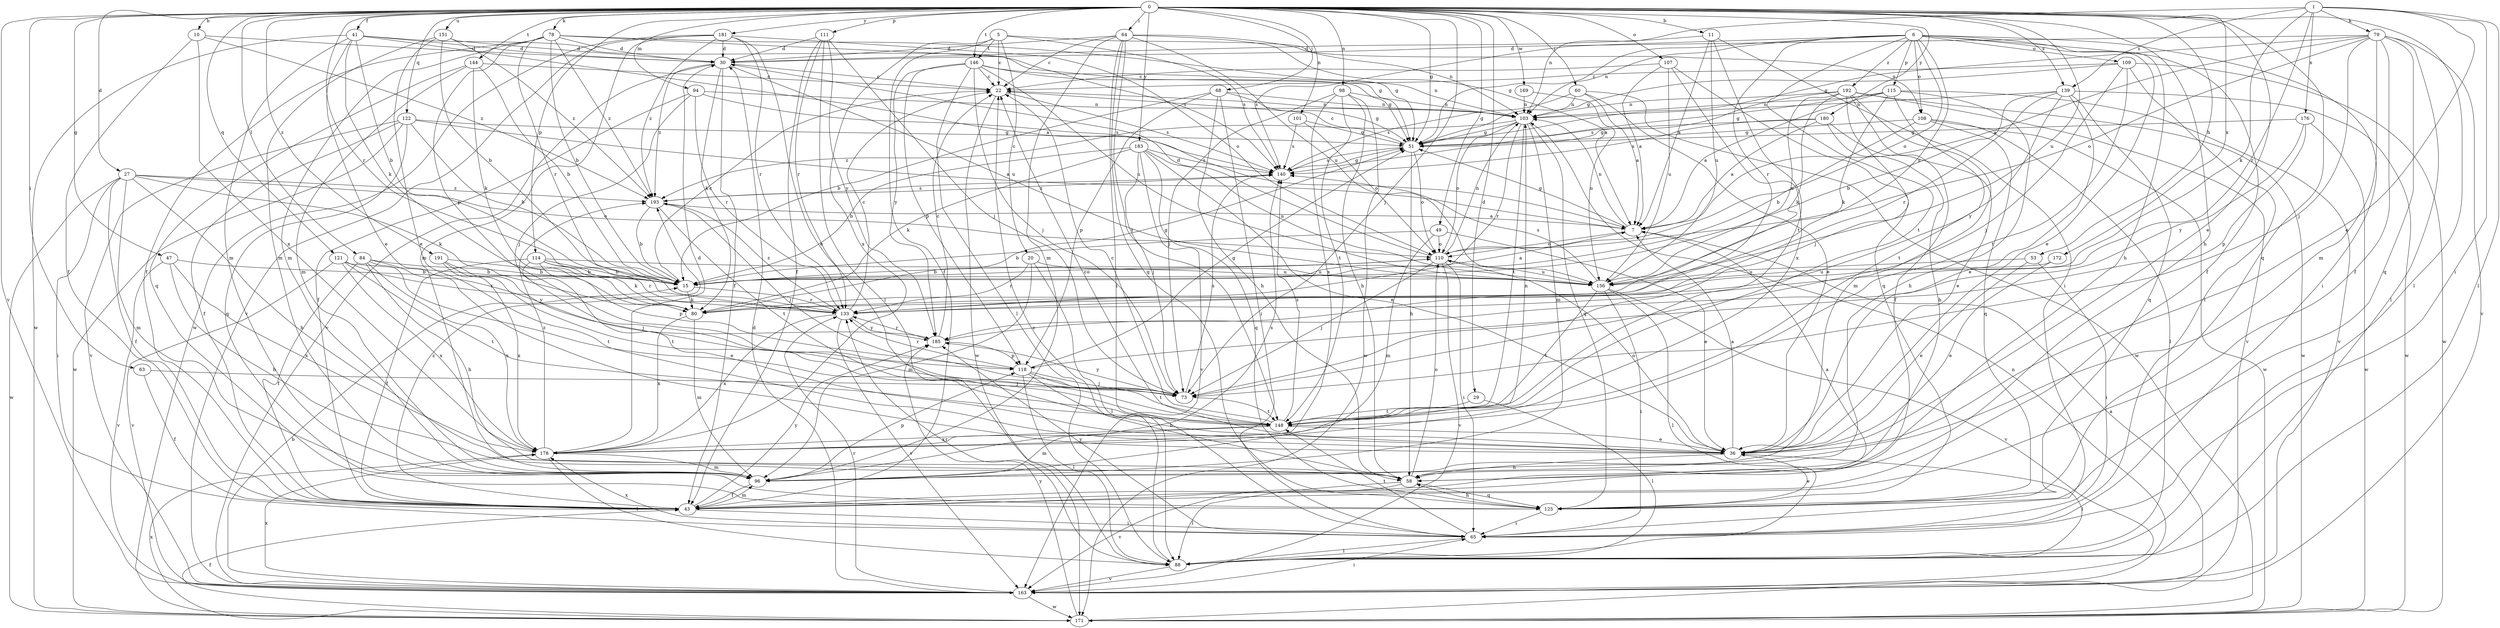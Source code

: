 strict digraph  {
0;
1;
5;
6;
7;
10;
11;
15;
20;
22;
27;
29;
30;
36;
41;
43;
47;
49;
51;
53;
58;
60;
63;
64;
65;
68;
73;
78;
79;
80;
84;
88;
94;
96;
98;
101;
103;
107;
108;
109;
110;
111;
114;
115;
118;
121;
122;
125;
133;
139;
140;
144;
146;
148;
151;
156;
163;
169;
171;
172;
176;
178;
180;
181;
183;
185;
191;
192;
193;
0 -> 10  [label=b];
0 -> 11  [label=b];
0 -> 27  [label=d];
0 -> 29  [label=d];
0 -> 36  [label=e];
0 -> 41  [label=f];
0 -> 47  [label=g];
0 -> 49  [label=g];
0 -> 51  [label=g];
0 -> 53  [label=h];
0 -> 58  [label=h];
0 -> 60  [label=i];
0 -> 63  [label=i];
0 -> 64  [label=i];
0 -> 68  [label=j];
0 -> 73  [label=j];
0 -> 78  [label=k];
0 -> 84  [label=l];
0 -> 88  [label=l];
0 -> 94  [label=m];
0 -> 98  [label=n];
0 -> 101  [label=n];
0 -> 107  [label=o];
0 -> 111  [label=p];
0 -> 114  [label=p];
0 -> 121  [label=q];
0 -> 122  [label=q];
0 -> 125  [label=q];
0 -> 133  [label=r];
0 -> 139  [label=s];
0 -> 144  [label=t];
0 -> 146  [label=t];
0 -> 151  [label=u];
0 -> 156  [label=u];
0 -> 163  [label=v];
0 -> 169  [label=w];
0 -> 172  [label=x];
0 -> 180  [label=y];
0 -> 181  [label=y];
0 -> 183  [label=y];
0 -> 191  [label=z];
1 -> 36  [label=e];
1 -> 65  [label=i];
1 -> 79  [label=k];
1 -> 80  [label=k];
1 -> 88  [label=l];
1 -> 103  [label=n];
1 -> 133  [label=r];
1 -> 139  [label=s];
1 -> 176  [label=x];
5 -> 20  [label=c];
5 -> 22  [label=c];
5 -> 43  [label=f];
5 -> 108  [label=o];
5 -> 140  [label=s];
5 -> 146  [label=t];
5 -> 178  [label=x];
6 -> 36  [label=e];
6 -> 43  [label=f];
6 -> 51  [label=g];
6 -> 58  [label=h];
6 -> 65  [label=i];
6 -> 103  [label=n];
6 -> 108  [label=o];
6 -> 109  [label=o];
6 -> 110  [label=o];
6 -> 115  [label=p];
6 -> 133  [label=r];
6 -> 140  [label=s];
6 -> 148  [label=t];
6 -> 156  [label=u];
6 -> 192  [label=z];
7 -> 51  [label=g];
7 -> 103  [label=n];
7 -> 110  [label=o];
10 -> 30  [label=d];
10 -> 43  [label=f];
10 -> 178  [label=x];
10 -> 193  [label=z];
11 -> 7  [label=a];
11 -> 30  [label=d];
11 -> 65  [label=i];
11 -> 148  [label=t];
11 -> 156  [label=u];
15 -> 7  [label=a];
15 -> 22  [label=c];
15 -> 80  [label=k];
15 -> 110  [label=o];
15 -> 133  [label=r];
20 -> 88  [label=l];
20 -> 96  [label=m];
20 -> 133  [label=r];
20 -> 156  [label=u];
22 -> 103  [label=n];
22 -> 140  [label=s];
22 -> 171  [label=w];
27 -> 43  [label=f];
27 -> 58  [label=h];
27 -> 65  [label=i];
27 -> 80  [label=k];
27 -> 96  [label=m];
27 -> 110  [label=o];
27 -> 171  [label=w];
27 -> 193  [label=z];
29 -> 88  [label=l];
29 -> 148  [label=t];
30 -> 22  [label=c];
30 -> 43  [label=f];
30 -> 80  [label=k];
30 -> 156  [label=u];
30 -> 163  [label=v];
30 -> 193  [label=z];
36 -> 7  [label=a];
36 -> 22  [label=c];
36 -> 58  [label=h];
36 -> 88  [label=l];
36 -> 110  [label=o];
41 -> 7  [label=a];
41 -> 15  [label=b];
41 -> 30  [label=d];
41 -> 36  [label=e];
41 -> 51  [label=g];
41 -> 80  [label=k];
41 -> 96  [label=m];
41 -> 171  [label=w];
43 -> 7  [label=a];
43 -> 65  [label=i];
43 -> 96  [label=m];
43 -> 185  [label=y];
43 -> 193  [label=z];
47 -> 15  [label=b];
47 -> 58  [label=h];
47 -> 163  [label=v];
47 -> 178  [label=x];
49 -> 15  [label=b];
49 -> 36  [label=e];
49 -> 96  [label=m];
49 -> 110  [label=o];
51 -> 22  [label=c];
51 -> 58  [label=h];
51 -> 110  [label=o];
51 -> 140  [label=s];
53 -> 36  [label=e];
53 -> 65  [label=i];
53 -> 156  [label=u];
58 -> 88  [label=l];
58 -> 110  [label=o];
58 -> 125  [label=q];
58 -> 163  [label=v];
60 -> 7  [label=a];
60 -> 36  [label=e];
60 -> 103  [label=n];
60 -> 140  [label=s];
60 -> 171  [label=w];
63 -> 43  [label=f];
63 -> 73  [label=j];
64 -> 7  [label=a];
64 -> 22  [label=c];
64 -> 30  [label=d];
64 -> 65  [label=i];
64 -> 96  [label=m];
64 -> 103  [label=n];
64 -> 125  [label=q];
64 -> 148  [label=t];
64 -> 156  [label=u];
65 -> 88  [label=l];
65 -> 148  [label=t];
65 -> 178  [label=x];
65 -> 185  [label=y];
68 -> 15  [label=b];
68 -> 51  [label=g];
68 -> 58  [label=h];
68 -> 65  [label=i];
68 -> 103  [label=n];
68 -> 118  [label=p];
73 -> 140  [label=s];
73 -> 148  [label=t];
73 -> 185  [label=y];
78 -> 15  [label=b];
78 -> 30  [label=d];
78 -> 43  [label=f];
78 -> 51  [label=g];
78 -> 96  [label=m];
78 -> 118  [label=p];
78 -> 133  [label=r];
78 -> 140  [label=s];
78 -> 193  [label=z];
79 -> 7  [label=a];
79 -> 30  [label=d];
79 -> 43  [label=f];
79 -> 51  [label=g];
79 -> 73  [label=j];
79 -> 88  [label=l];
79 -> 96  [label=m];
79 -> 110  [label=o];
79 -> 125  [label=q];
79 -> 163  [label=v];
80 -> 51  [label=g];
80 -> 96  [label=m];
80 -> 178  [label=x];
84 -> 15  [label=b];
84 -> 43  [label=f];
84 -> 58  [label=h];
84 -> 148  [label=t];
84 -> 178  [label=x];
84 -> 185  [label=y];
88 -> 22  [label=c];
88 -> 133  [label=r];
88 -> 163  [label=v];
94 -> 43  [label=f];
94 -> 73  [label=j];
94 -> 103  [label=n];
94 -> 133  [label=r];
94 -> 140  [label=s];
96 -> 43  [label=f];
96 -> 118  [label=p];
96 -> 140  [label=s];
98 -> 58  [label=h];
98 -> 73  [label=j];
98 -> 103  [label=n];
98 -> 148  [label=t];
98 -> 171  [label=w];
98 -> 178  [label=x];
101 -> 51  [label=g];
101 -> 110  [label=o];
101 -> 140  [label=s];
103 -> 51  [label=g];
103 -> 96  [label=m];
103 -> 110  [label=o];
103 -> 125  [label=q];
103 -> 133  [label=r];
103 -> 148  [label=t];
103 -> 193  [label=z];
107 -> 7  [label=a];
107 -> 22  [label=c];
107 -> 125  [label=q];
107 -> 156  [label=u];
107 -> 178  [label=x];
108 -> 15  [label=b];
108 -> 51  [label=g];
108 -> 88  [label=l];
108 -> 125  [label=q];
108 -> 171  [label=w];
109 -> 22  [label=c];
109 -> 51  [label=g];
109 -> 65  [label=i];
109 -> 73  [label=j];
109 -> 148  [label=t];
109 -> 171  [label=w];
110 -> 15  [label=b];
110 -> 30  [label=d];
110 -> 65  [label=i];
110 -> 73  [label=j];
110 -> 103  [label=n];
110 -> 156  [label=u];
110 -> 163  [label=v];
111 -> 30  [label=d];
111 -> 43  [label=f];
111 -> 73  [label=j];
111 -> 88  [label=l];
111 -> 133  [label=r];
111 -> 185  [label=y];
114 -> 15  [label=b];
114 -> 36  [label=e];
114 -> 43  [label=f];
114 -> 80  [label=k];
114 -> 118  [label=p];
114 -> 133  [label=r];
114 -> 156  [label=u];
115 -> 7  [label=a];
115 -> 51  [label=g];
115 -> 58  [label=h];
115 -> 80  [label=k];
115 -> 103  [label=n];
115 -> 148  [label=t];
115 -> 163  [label=v];
118 -> 51  [label=g];
118 -> 58  [label=h];
118 -> 73  [label=j];
118 -> 88  [label=l];
118 -> 133  [label=r];
118 -> 148  [label=t];
121 -> 15  [label=b];
121 -> 133  [label=r];
121 -> 148  [label=t];
121 -> 163  [label=v];
121 -> 178  [label=x];
122 -> 7  [label=a];
122 -> 15  [label=b];
122 -> 43  [label=f];
122 -> 51  [label=g];
122 -> 125  [label=q];
122 -> 163  [label=v];
122 -> 171  [label=w];
125 -> 36  [label=e];
125 -> 58  [label=h];
125 -> 65  [label=i];
133 -> 22  [label=c];
133 -> 163  [label=v];
133 -> 178  [label=x];
133 -> 185  [label=y];
133 -> 193  [label=z];
139 -> 15  [label=b];
139 -> 36  [label=e];
139 -> 103  [label=n];
139 -> 125  [label=q];
139 -> 133  [label=r];
139 -> 171  [label=w];
139 -> 185  [label=y];
140 -> 51  [label=g];
140 -> 193  [label=z];
144 -> 15  [label=b];
144 -> 22  [label=c];
144 -> 80  [label=k];
144 -> 96  [label=m];
144 -> 125  [label=q];
146 -> 22  [label=c];
146 -> 51  [label=g];
146 -> 73  [label=j];
146 -> 88  [label=l];
146 -> 103  [label=n];
146 -> 118  [label=p];
146 -> 156  [label=u];
146 -> 185  [label=y];
148 -> 22  [label=c];
148 -> 36  [label=e];
148 -> 96  [label=m];
148 -> 140  [label=s];
148 -> 178  [label=x];
151 -> 15  [label=b];
151 -> 30  [label=d];
151 -> 36  [label=e];
151 -> 96  [label=m];
151 -> 193  [label=z];
156 -> 65  [label=i];
156 -> 88  [label=l];
156 -> 140  [label=s];
156 -> 148  [label=t];
156 -> 163  [label=v];
163 -> 7  [label=a];
163 -> 15  [label=b];
163 -> 30  [label=d];
163 -> 65  [label=i];
163 -> 133  [label=r];
163 -> 171  [label=w];
163 -> 178  [label=x];
169 -> 103  [label=n];
169 -> 156  [label=u];
171 -> 43  [label=f];
171 -> 103  [label=n];
171 -> 178  [label=x];
171 -> 185  [label=y];
172 -> 36  [label=e];
172 -> 156  [label=u];
176 -> 51  [label=g];
176 -> 118  [label=p];
176 -> 171  [label=w];
176 -> 185  [label=y];
178 -> 30  [label=d];
178 -> 88  [label=l];
178 -> 96  [label=m];
178 -> 103  [label=n];
178 -> 193  [label=z];
180 -> 7  [label=a];
180 -> 36  [label=e];
180 -> 51  [label=g];
180 -> 58  [label=h];
180 -> 140  [label=s];
181 -> 30  [label=d];
181 -> 36  [label=e];
181 -> 96  [label=m];
181 -> 110  [label=o];
181 -> 133  [label=r];
181 -> 163  [label=v];
181 -> 171  [label=w];
181 -> 193  [label=z];
183 -> 15  [label=b];
183 -> 36  [label=e];
183 -> 73  [label=j];
183 -> 80  [label=k];
183 -> 125  [label=q];
183 -> 140  [label=s];
183 -> 156  [label=u];
183 -> 163  [label=v];
185 -> 22  [label=c];
185 -> 118  [label=p];
185 -> 133  [label=r];
191 -> 15  [label=b];
191 -> 73  [label=j];
191 -> 148  [label=t];
191 -> 178  [label=x];
192 -> 43  [label=f];
192 -> 73  [label=j];
192 -> 80  [label=k];
192 -> 96  [label=m];
192 -> 103  [label=n];
192 -> 140  [label=s];
192 -> 156  [label=u];
192 -> 163  [label=v];
192 -> 171  [label=w];
193 -> 7  [label=a];
193 -> 15  [label=b];
193 -> 73  [label=j];
193 -> 140  [label=s];
193 -> 148  [label=t];
}
